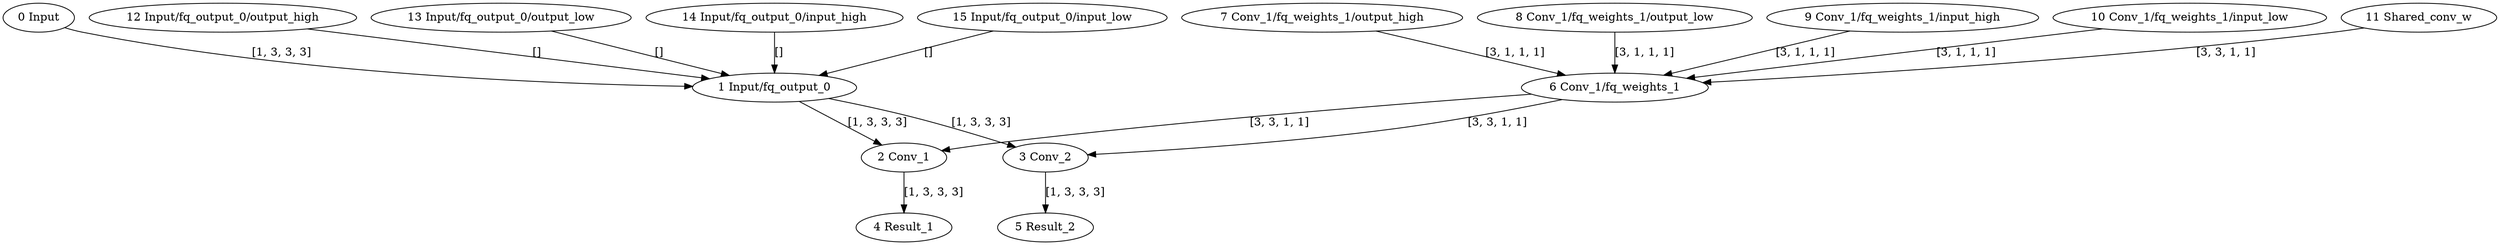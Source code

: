 strict digraph  {
"0 Input" [id=0, type=Parameter];
"1 Input/fq_output_0" [id=1, type=FakeQuantize];
"2 Conv_1" [id=2, type=Convolution];
"3 Conv_2" [id=3, type=Convolution];
"4 Result_1" [id=4, type=Result];
"5 Result_2" [id=5, type=Result];
"6 Conv_1/fq_weights_1" [id=6, type=FakeQuantize];
"7 Conv_1/fq_weights_1/output_high" [id=7, type=Constant];
"8 Conv_1/fq_weights_1/output_low" [id=8, type=Constant];
"9 Conv_1/fq_weights_1/input_high" [id=9, type=Constant];
"10 Conv_1/fq_weights_1/input_low" [id=10, type=Constant];
"11 Shared_conv_w" [id=11, type=Constant];
"12 Input/fq_output_0/output_high" [id=12, type=Constant];
"13 Input/fq_output_0/output_low" [id=13, type=Constant];
"14 Input/fq_output_0/input_high" [id=14, type=Constant];
"15 Input/fq_output_0/input_low" [id=15, type=Constant];
"0 Input" -> "1 Input/fq_output_0"  [label="[1, 3, 3, 3]", style=solid];
"1 Input/fq_output_0" -> "2 Conv_1"  [label="[1, 3, 3, 3]", style=solid];
"1 Input/fq_output_0" -> "3 Conv_2"  [label="[1, 3, 3, 3]", style=solid];
"2 Conv_1" -> "4 Result_1"  [label="[1, 3, 3, 3]", style=solid];
"3 Conv_2" -> "5 Result_2"  [label="[1, 3, 3, 3]", style=solid];
"6 Conv_1/fq_weights_1" -> "2 Conv_1"  [label="[3, 3, 1, 1]", style=solid];
"6 Conv_1/fq_weights_1" -> "3 Conv_2"  [label="[3, 3, 1, 1]", style=solid];
"7 Conv_1/fq_weights_1/output_high" -> "6 Conv_1/fq_weights_1"  [label="[3, 1, 1, 1]", style=solid];
"8 Conv_1/fq_weights_1/output_low" -> "6 Conv_1/fq_weights_1"  [label="[3, 1, 1, 1]", style=solid];
"9 Conv_1/fq_weights_1/input_high" -> "6 Conv_1/fq_weights_1"  [label="[3, 1, 1, 1]", style=solid];
"10 Conv_1/fq_weights_1/input_low" -> "6 Conv_1/fq_weights_1"  [label="[3, 1, 1, 1]", style=solid];
"11 Shared_conv_w" -> "6 Conv_1/fq_weights_1"  [label="[3, 3, 1, 1]", style=solid];
"12 Input/fq_output_0/output_high" -> "1 Input/fq_output_0"  [label="[]", style=solid];
"13 Input/fq_output_0/output_low" -> "1 Input/fq_output_0"  [label="[]", style=solid];
"14 Input/fq_output_0/input_high" -> "1 Input/fq_output_0"  [label="[]", style=solid];
"15 Input/fq_output_0/input_low" -> "1 Input/fq_output_0"  [label="[]", style=solid];
}
